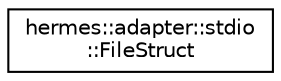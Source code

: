 digraph "Graphical Class Hierarchy"
{
 // LATEX_PDF_SIZE
  edge [fontname="Helvetica",fontsize="10",labelfontname="Helvetica",labelfontsize="10"];
  node [fontname="Helvetica",fontsize="10",shape=record];
  rankdir="LR";
  Node0 [label="hermes::adapter::stdio\l::FileStruct",height=0.2,width=0.4,color="black", fillcolor="white", style="filled",URL="$structhermes_1_1adapter_1_1stdio_1_1_file_struct.html",tooltip=" "];
}
